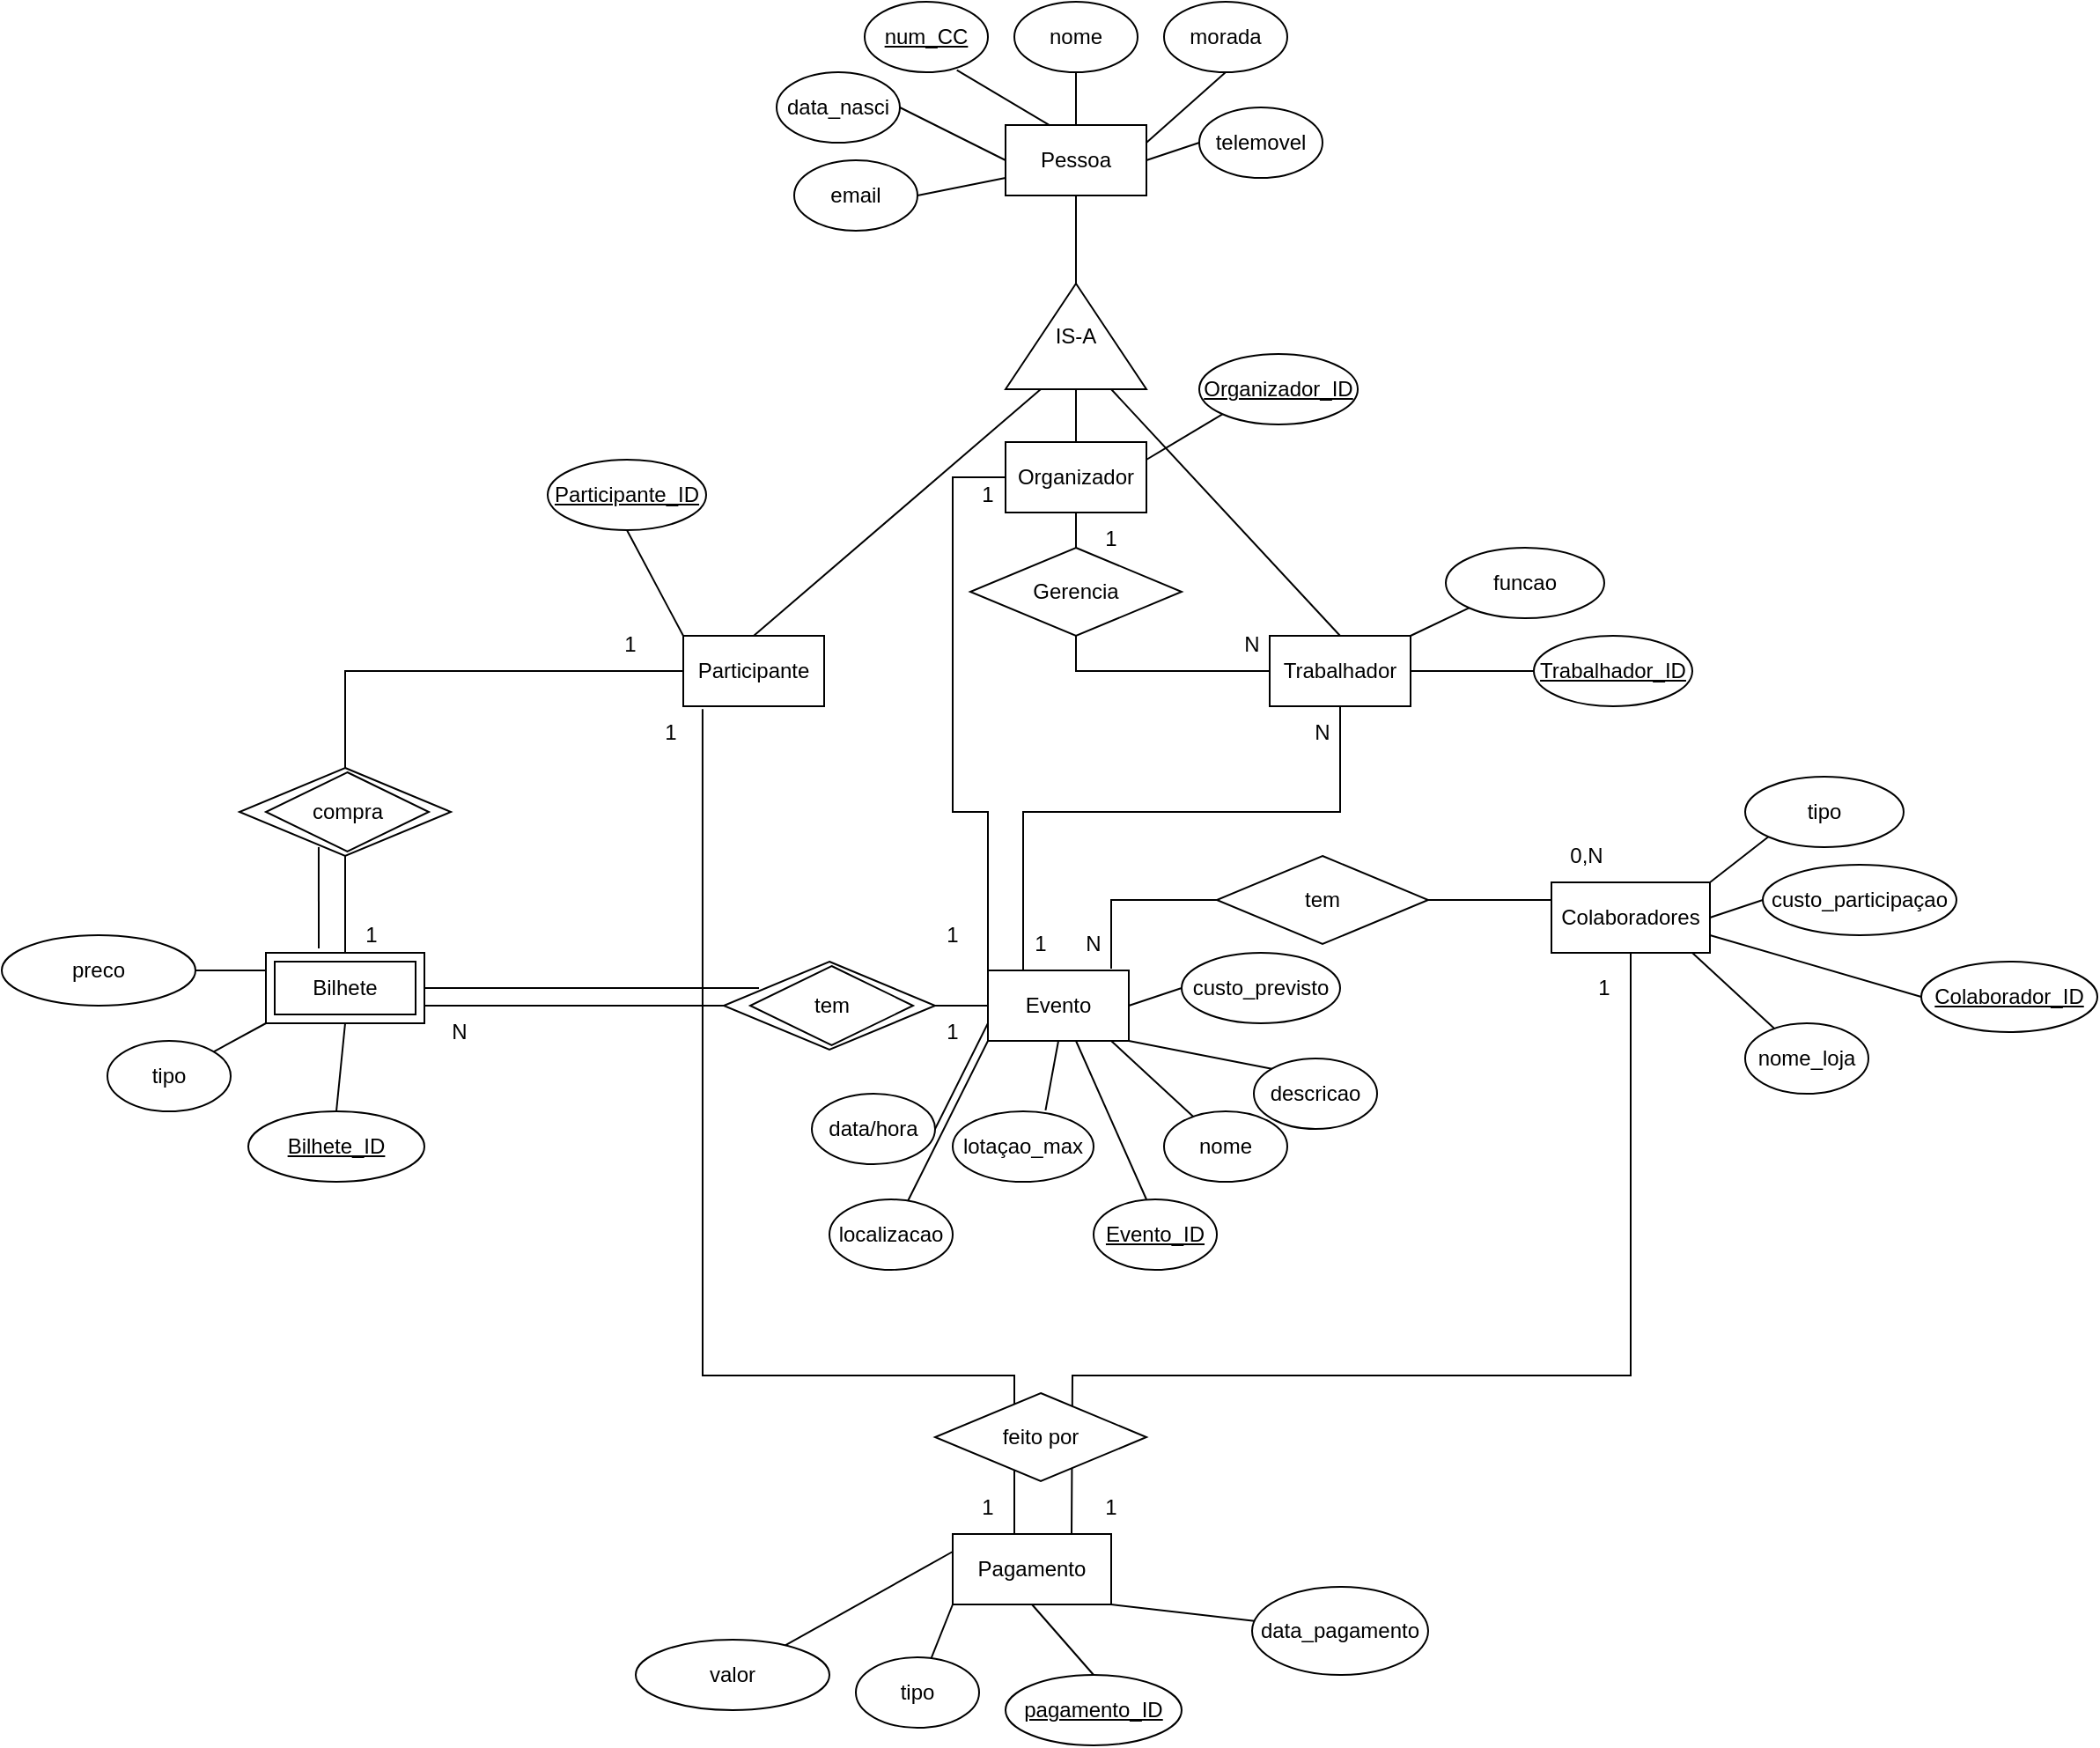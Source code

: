 <mxfile version="24.2.3" type="github">
  <diagram name="Página-1" id="3cGQCuJIK-kt7yurqHKe">
    <mxGraphModel dx="1167" dy="628" grid="1" gridSize="10" guides="1" tooltips="1" connect="1" arrows="1" fold="1" page="1" pageScale="1" pageWidth="827" pageHeight="1169" math="0" shadow="0">
      <root>
        <mxCell id="0" />
        <mxCell id="1" parent="0" />
        <mxCell id="YW-TYtTrtbhsC8BnDn_m-133" value="" style="group" parent="1" vertex="1" connectable="0">
          <mxGeometry x="530" y="40" width="1190" height="990" as="geometry" />
        </mxCell>
        <mxCell id="YW-TYtTrtbhsC8BnDn_m-1" value="Pessoa" style="rounded=0;whiteSpace=wrap;html=1;" parent="YW-TYtTrtbhsC8BnDn_m-133" vertex="1">
          <mxGeometry x="570" y="70" width="80" height="40" as="geometry" />
        </mxCell>
        <mxCell id="YW-TYtTrtbhsC8BnDn_m-2" value="&lt;u&gt;num_CC&lt;/u&gt;" style="ellipse;whiteSpace=wrap;html=1;" parent="YW-TYtTrtbhsC8BnDn_m-133" vertex="1">
          <mxGeometry x="490" width="70" height="40" as="geometry" />
        </mxCell>
        <mxCell id="YW-TYtTrtbhsC8BnDn_m-3" value="nome" style="ellipse;whiteSpace=wrap;html=1;" parent="YW-TYtTrtbhsC8BnDn_m-133" vertex="1">
          <mxGeometry x="575" width="70" height="40" as="geometry" />
        </mxCell>
        <mxCell id="YW-TYtTrtbhsC8BnDn_m-4" value="morada" style="ellipse;whiteSpace=wrap;html=1;" parent="YW-TYtTrtbhsC8BnDn_m-133" vertex="1">
          <mxGeometry x="660" width="70" height="40" as="geometry" />
        </mxCell>
        <mxCell id="YW-TYtTrtbhsC8BnDn_m-5" value="telemovel" style="ellipse;whiteSpace=wrap;html=1;" parent="YW-TYtTrtbhsC8BnDn_m-133" vertex="1">
          <mxGeometry x="680" y="60" width="70" height="40" as="geometry" />
        </mxCell>
        <mxCell id="YW-TYtTrtbhsC8BnDn_m-6" value="data_nasci" style="ellipse;whiteSpace=wrap;html=1;" parent="YW-TYtTrtbhsC8BnDn_m-133" vertex="1">
          <mxGeometry x="440" y="40" width="70" height="40" as="geometry" />
        </mxCell>
        <mxCell id="YW-TYtTrtbhsC8BnDn_m-8" value="email" style="ellipse;whiteSpace=wrap;html=1;" parent="YW-TYtTrtbhsC8BnDn_m-133" vertex="1">
          <mxGeometry x="450" y="90" width="70" height="40" as="geometry" />
        </mxCell>
        <mxCell id="YW-TYtTrtbhsC8BnDn_m-9" value="" style="endArrow=none;html=1;rounded=0;entryX=0.748;entryY=0.969;entryDx=0;entryDy=0;exitX=0.314;exitY=0.004;exitDx=0;exitDy=0;exitPerimeter=0;entryPerimeter=0;" parent="YW-TYtTrtbhsC8BnDn_m-133" source="YW-TYtTrtbhsC8BnDn_m-1" target="YW-TYtTrtbhsC8BnDn_m-2" edge="1">
          <mxGeometry width="50" height="50" relative="1" as="geometry">
            <mxPoint x="1140" y="30" as="sourcePoint" />
            <mxPoint x="1190" y="-20" as="targetPoint" />
          </mxGeometry>
        </mxCell>
        <mxCell id="YW-TYtTrtbhsC8BnDn_m-10" value="" style="endArrow=none;html=1;rounded=0;entryX=0.5;entryY=1;entryDx=0;entryDy=0;exitX=0.5;exitY=0;exitDx=0;exitDy=0;" parent="YW-TYtTrtbhsC8BnDn_m-133" source="YW-TYtTrtbhsC8BnDn_m-1" target="YW-TYtTrtbhsC8BnDn_m-3" edge="1">
          <mxGeometry width="50" height="50" relative="1" as="geometry">
            <mxPoint x="1140" y="85" as="sourcePoint" />
            <mxPoint x="1225" y="-30" as="targetPoint" />
          </mxGeometry>
        </mxCell>
        <mxCell id="YW-TYtTrtbhsC8BnDn_m-11" value="" style="endArrow=none;html=1;rounded=0;entryX=0.5;entryY=1;entryDx=0;entryDy=0;exitX=1;exitY=0.25;exitDx=0;exitDy=0;" parent="YW-TYtTrtbhsC8BnDn_m-133" source="YW-TYtTrtbhsC8BnDn_m-1" target="YW-TYtTrtbhsC8BnDn_m-4" edge="1">
          <mxGeometry width="50" height="50" relative="1" as="geometry">
            <mxPoint x="1140" y="95" as="sourcePoint" />
            <mxPoint x="1210" y="30" as="targetPoint" />
          </mxGeometry>
        </mxCell>
        <mxCell id="YW-TYtTrtbhsC8BnDn_m-12" value="" style="endArrow=none;html=1;rounded=0;entryX=0;entryY=0.5;entryDx=0;entryDy=0;exitX=1;exitY=0.5;exitDx=0;exitDy=0;" parent="YW-TYtTrtbhsC8BnDn_m-133" source="YW-TYtTrtbhsC8BnDn_m-1" target="YW-TYtTrtbhsC8BnDn_m-5" edge="1">
          <mxGeometry width="50" height="50" relative="1" as="geometry">
            <mxPoint x="1180" y="105" as="sourcePoint" />
            <mxPoint x="1210" y="80" as="targetPoint" />
          </mxGeometry>
        </mxCell>
        <mxCell id="YW-TYtTrtbhsC8BnDn_m-14" value="" style="endArrow=none;html=1;rounded=0;entryX=1;entryY=0.5;entryDx=0;entryDy=0;exitX=0;exitY=0.5;exitDx=0;exitDy=0;" parent="YW-TYtTrtbhsC8BnDn_m-133" source="YW-TYtTrtbhsC8BnDn_m-1" target="YW-TYtTrtbhsC8BnDn_m-6" edge="1">
          <mxGeometry width="50" height="50" relative="1" as="geometry">
            <mxPoint x="1180" y="125" as="sourcePoint" />
            <mxPoint x="1212" y="153" as="targetPoint" />
          </mxGeometry>
        </mxCell>
        <mxCell id="YW-TYtTrtbhsC8BnDn_m-15" value="" style="endArrow=none;html=1;rounded=0;exitX=0;exitY=0.75;exitDx=0;exitDy=0;entryX=1;entryY=0.5;entryDx=0;entryDy=0;" parent="YW-TYtTrtbhsC8BnDn_m-133" source="YW-TYtTrtbhsC8BnDn_m-1" target="YW-TYtTrtbhsC8BnDn_m-8" edge="1">
          <mxGeometry width="50" height="50" relative="1" as="geometry">
            <mxPoint x="1145" y="138" as="sourcePoint" />
            <mxPoint x="1190" y="240" as="targetPoint" />
          </mxGeometry>
        </mxCell>
        <mxCell id="YW-TYtTrtbhsC8BnDn_m-17" value="IS-A" style="triangle;whiteSpace=wrap;html=1;direction=north;" parent="YW-TYtTrtbhsC8BnDn_m-133" vertex="1">
          <mxGeometry x="570" y="160" width="80" height="60" as="geometry" />
        </mxCell>
        <mxCell id="YW-TYtTrtbhsC8BnDn_m-19" value="" style="endArrow=none;html=1;rounded=0;entryX=0.5;entryY=1;entryDx=0;entryDy=0;exitX=1;exitY=0.5;exitDx=0;exitDy=0;" parent="YW-TYtTrtbhsC8BnDn_m-133" source="YW-TYtTrtbhsC8BnDn_m-17" target="YW-TYtTrtbhsC8BnDn_m-1" edge="1">
          <mxGeometry width="50" height="50" relative="1" as="geometry">
            <mxPoint x="507" y="190" as="sourcePoint" />
            <mxPoint x="607" y="130" as="targetPoint" />
          </mxGeometry>
        </mxCell>
        <mxCell id="YW-TYtTrtbhsC8BnDn_m-21" value="Participante" style="rounded=0;whiteSpace=wrap;html=1;" parent="YW-TYtTrtbhsC8BnDn_m-133" vertex="1">
          <mxGeometry x="387" y="360" width="80" height="40" as="geometry" />
        </mxCell>
        <mxCell id="YW-TYtTrtbhsC8BnDn_m-22" value="Organizador" style="rounded=0;whiteSpace=wrap;html=1;" parent="YW-TYtTrtbhsC8BnDn_m-133" vertex="1">
          <mxGeometry x="570" y="250" width="80" height="40" as="geometry" />
        </mxCell>
        <mxCell id="YW-TYtTrtbhsC8BnDn_m-23" value="Trabalhador" style="rounded=0;whiteSpace=wrap;html=1;" parent="YW-TYtTrtbhsC8BnDn_m-133" vertex="1">
          <mxGeometry x="720" y="360" width="80" height="40" as="geometry" />
        </mxCell>
        <mxCell id="YW-TYtTrtbhsC8BnDn_m-24" value="" style="endArrow=none;html=1;rounded=0;exitX=0;exitY=0.25;exitDx=0;exitDy=0;entryX=0.5;entryY=0;entryDx=0;entryDy=0;" parent="YW-TYtTrtbhsC8BnDn_m-133" source="YW-TYtTrtbhsC8BnDn_m-17" target="YW-TYtTrtbhsC8BnDn_m-21" edge="1">
          <mxGeometry width="50" height="50" relative="1" as="geometry">
            <mxPoint x="490" y="250" as="sourcePoint" />
            <mxPoint x="440" y="260" as="targetPoint" />
          </mxGeometry>
        </mxCell>
        <mxCell id="YW-TYtTrtbhsC8BnDn_m-26" value="" style="endArrow=none;html=1;rounded=0;exitX=0;exitY=0.75;exitDx=0;exitDy=0;entryX=0.5;entryY=0;entryDx=0;entryDy=0;" parent="YW-TYtTrtbhsC8BnDn_m-133" source="YW-TYtTrtbhsC8BnDn_m-17" target="YW-TYtTrtbhsC8BnDn_m-23" edge="1">
          <mxGeometry width="50" height="50" relative="1" as="geometry">
            <mxPoint x="600" y="230" as="sourcePoint" />
            <mxPoint x="420" y="300" as="targetPoint" />
          </mxGeometry>
        </mxCell>
        <mxCell id="YW-TYtTrtbhsC8BnDn_m-27" value="" style="endArrow=none;html=1;rounded=0;exitX=0;exitY=0.5;exitDx=0;exitDy=0;" parent="YW-TYtTrtbhsC8BnDn_m-133" source="YW-TYtTrtbhsC8BnDn_m-17" target="YW-TYtTrtbhsC8BnDn_m-22" edge="1">
          <mxGeometry width="50" height="50" relative="1" as="geometry">
            <mxPoint x="610" y="240" as="sourcePoint" />
            <mxPoint x="430" y="310" as="targetPoint" />
          </mxGeometry>
        </mxCell>
        <mxCell id="YW-TYtTrtbhsC8BnDn_m-28" value="&lt;u&gt;Participante_ID&lt;/u&gt;" style="ellipse;whiteSpace=wrap;html=1;" parent="YW-TYtTrtbhsC8BnDn_m-133" vertex="1">
          <mxGeometry x="310" y="260" width="90" height="40" as="geometry" />
        </mxCell>
        <mxCell id="YW-TYtTrtbhsC8BnDn_m-29" value="" style="endArrow=none;html=1;rounded=0;exitX=0;exitY=0;exitDx=0;exitDy=0;entryX=0.5;entryY=1;entryDx=0;entryDy=0;" parent="YW-TYtTrtbhsC8BnDn_m-133" source="YW-TYtTrtbhsC8BnDn_m-21" target="YW-TYtTrtbhsC8BnDn_m-28" edge="1">
          <mxGeometry width="50" height="50" relative="1" as="geometry">
            <mxPoint x="420" y="400" as="sourcePoint" />
            <mxPoint x="1040" y="540" as="targetPoint" />
          </mxGeometry>
        </mxCell>
        <mxCell id="YW-TYtTrtbhsC8BnDn_m-30" value="Gerencia" style="rhombus;whiteSpace=wrap;html=1;" parent="YW-TYtTrtbhsC8BnDn_m-133" vertex="1">
          <mxGeometry x="550" y="310" width="120" height="50" as="geometry" />
        </mxCell>
        <mxCell id="YW-TYtTrtbhsC8BnDn_m-32" value="" style="endArrow=none;html=1;rounded=0;entryX=0.5;entryY=1;entryDx=0;entryDy=0;exitX=0.5;exitY=0;exitDx=0;exitDy=0;" parent="YW-TYtTrtbhsC8BnDn_m-133" source="YW-TYtTrtbhsC8BnDn_m-30" target="YW-TYtTrtbhsC8BnDn_m-22" edge="1">
          <mxGeometry width="50" height="50" relative="1" as="geometry">
            <mxPoint x="510" y="340" as="sourcePoint" />
            <mxPoint x="560" y="290" as="targetPoint" />
          </mxGeometry>
        </mxCell>
        <mxCell id="YW-TYtTrtbhsC8BnDn_m-33" value="" style="endArrow=none;html=1;rounded=0;entryX=0;entryY=0.5;entryDx=0;entryDy=0;exitX=0.5;exitY=1;exitDx=0;exitDy=0;" parent="YW-TYtTrtbhsC8BnDn_m-133" source="YW-TYtTrtbhsC8BnDn_m-30" target="YW-TYtTrtbhsC8BnDn_m-23" edge="1">
          <mxGeometry width="50" height="50" relative="1" as="geometry">
            <mxPoint x="410" y="370" as="sourcePoint" />
            <mxPoint x="460" y="320" as="targetPoint" />
            <Array as="points">
              <mxPoint x="610" y="380" />
            </Array>
          </mxGeometry>
        </mxCell>
        <mxCell id="YW-TYtTrtbhsC8BnDn_m-38" value="&lt;u&gt;Trabalhador_ID&lt;/u&gt;" style="ellipse;whiteSpace=wrap;html=1;" parent="YW-TYtTrtbhsC8BnDn_m-133" vertex="1">
          <mxGeometry x="870" y="360" width="90" height="40" as="geometry" />
        </mxCell>
        <mxCell id="YW-TYtTrtbhsC8BnDn_m-39" value="" style="endArrow=none;html=1;rounded=0;exitX=1;exitY=0.5;exitDx=0;exitDy=0;entryX=0;entryY=0.5;entryDx=0;entryDy=0;" parent="YW-TYtTrtbhsC8BnDn_m-133" source="YW-TYtTrtbhsC8BnDn_m-23" target="YW-TYtTrtbhsC8BnDn_m-38" edge="1">
          <mxGeometry width="50" height="50" relative="1" as="geometry">
            <mxPoint x="800" y="390" as="sourcePoint" />
            <mxPoint x="1600" y="640" as="targetPoint" />
          </mxGeometry>
        </mxCell>
        <mxCell id="YW-TYtTrtbhsC8BnDn_m-42" value="funcao" style="ellipse;whiteSpace=wrap;html=1;" parent="YW-TYtTrtbhsC8BnDn_m-133" vertex="1">
          <mxGeometry x="820" y="310" width="90" height="40" as="geometry" />
        </mxCell>
        <mxCell id="YW-TYtTrtbhsC8BnDn_m-43" value="" style="endArrow=none;html=1;rounded=0;exitX=1;exitY=0;exitDx=0;exitDy=0;entryX=0;entryY=1;entryDx=0;entryDy=0;" parent="YW-TYtTrtbhsC8BnDn_m-133" source="YW-TYtTrtbhsC8BnDn_m-23" target="YW-TYtTrtbhsC8BnDn_m-42" edge="1">
          <mxGeometry width="50" height="50" relative="1" as="geometry">
            <mxPoint x="860" y="370" as="sourcePoint" />
            <mxPoint x="910" y="320" as="targetPoint" />
          </mxGeometry>
        </mxCell>
        <mxCell id="YW-TYtTrtbhsC8BnDn_m-44" value="&lt;u&gt;Organizador_ID&lt;/u&gt;" style="ellipse;whiteSpace=wrap;html=1;" parent="YW-TYtTrtbhsC8BnDn_m-133" vertex="1">
          <mxGeometry x="680" y="200" width="90" height="40" as="geometry" />
        </mxCell>
        <mxCell id="YW-TYtTrtbhsC8BnDn_m-45" value="" style="endArrow=none;html=1;rounded=0;entryX=0;entryY=1;entryDx=0;entryDy=0;exitX=1;exitY=0.25;exitDx=0;exitDy=0;" parent="YW-TYtTrtbhsC8BnDn_m-133" source="YW-TYtTrtbhsC8BnDn_m-22" target="YW-TYtTrtbhsC8BnDn_m-44" edge="1">
          <mxGeometry width="50" height="50" relative="1" as="geometry">
            <mxPoint x="860" y="370" as="sourcePoint" />
            <mxPoint x="910" y="320" as="targetPoint" />
          </mxGeometry>
        </mxCell>
        <mxCell id="YW-TYtTrtbhsC8BnDn_m-61" value="Evento" style="rounded=0;whiteSpace=wrap;html=1;" parent="YW-TYtTrtbhsC8BnDn_m-133" vertex="1">
          <mxGeometry x="560" y="550" width="80" height="40" as="geometry" />
        </mxCell>
        <mxCell id="YW-TYtTrtbhsC8BnDn_m-62" value="&lt;u&gt;Evento_ID&lt;/u&gt;" style="ellipse;whiteSpace=wrap;html=1;" parent="YW-TYtTrtbhsC8BnDn_m-133" vertex="1">
          <mxGeometry x="620" y="680" width="70" height="40" as="geometry" />
        </mxCell>
        <mxCell id="YW-TYtTrtbhsC8BnDn_m-63" value="nome" style="ellipse;whiteSpace=wrap;html=1;" parent="YW-TYtTrtbhsC8BnDn_m-133" vertex="1">
          <mxGeometry x="660" y="630" width="70" height="40" as="geometry" />
        </mxCell>
        <mxCell id="YW-TYtTrtbhsC8BnDn_m-64" value="localizacao" style="ellipse;whiteSpace=wrap;html=1;" parent="YW-TYtTrtbhsC8BnDn_m-133" vertex="1">
          <mxGeometry x="470" y="680" width="70" height="40" as="geometry" />
        </mxCell>
        <mxCell id="YW-TYtTrtbhsC8BnDn_m-65" value="custo_previsto" style="ellipse;whiteSpace=wrap;html=1;" parent="YW-TYtTrtbhsC8BnDn_m-133" vertex="1">
          <mxGeometry x="670" y="540" width="90" height="40" as="geometry" />
        </mxCell>
        <mxCell id="YW-TYtTrtbhsC8BnDn_m-66" value="descricao" style="ellipse;whiteSpace=wrap;html=1;" parent="YW-TYtTrtbhsC8BnDn_m-133" vertex="1">
          <mxGeometry x="711" y="600" width="70" height="40" as="geometry" />
        </mxCell>
        <mxCell id="YW-TYtTrtbhsC8BnDn_m-67" value="data/hora" style="ellipse;whiteSpace=wrap;html=1;" parent="YW-TYtTrtbhsC8BnDn_m-133" vertex="1">
          <mxGeometry x="460" y="620" width="70" height="40" as="geometry" />
        </mxCell>
        <mxCell id="YW-TYtTrtbhsC8BnDn_m-68" value="" style="endArrow=none;html=1;rounded=0;" parent="YW-TYtTrtbhsC8BnDn_m-133" edge="1">
          <mxGeometry width="50" height="50" relative="1" as="geometry">
            <mxPoint x="610" y="590" as="sourcePoint" />
            <mxPoint x="650" y="680" as="targetPoint" />
          </mxGeometry>
        </mxCell>
        <mxCell id="YW-TYtTrtbhsC8BnDn_m-69" value="" style="endArrow=none;html=1;rounded=0;" parent="YW-TYtTrtbhsC8BnDn_m-133" target="YW-TYtTrtbhsC8BnDn_m-63" edge="1">
          <mxGeometry width="50" height="50" relative="1" as="geometry">
            <mxPoint x="630" y="590" as="sourcePoint" />
            <mxPoint x="1215" y="450" as="targetPoint" />
          </mxGeometry>
        </mxCell>
        <mxCell id="YW-TYtTrtbhsC8BnDn_m-70" value="" style="endArrow=none;html=1;rounded=0;exitX=0;exitY=1;exitDx=0;exitDy=0;" parent="YW-TYtTrtbhsC8BnDn_m-133" source="YW-TYtTrtbhsC8BnDn_m-61" target="YW-TYtTrtbhsC8BnDn_m-64" edge="1">
          <mxGeometry width="50" height="50" relative="1" as="geometry">
            <mxPoint x="1130" y="575" as="sourcePoint" />
            <mxPoint x="1200" y="510" as="targetPoint" />
          </mxGeometry>
        </mxCell>
        <mxCell id="YW-TYtTrtbhsC8BnDn_m-71" value="" style="endArrow=none;html=1;rounded=0;entryX=0;entryY=0.5;entryDx=0;entryDy=0;exitX=1;exitY=0.5;exitDx=0;exitDy=0;" parent="YW-TYtTrtbhsC8BnDn_m-133" source="YW-TYtTrtbhsC8BnDn_m-61" target="YW-TYtTrtbhsC8BnDn_m-65" edge="1">
          <mxGeometry width="50" height="50" relative="1" as="geometry">
            <mxPoint x="1170" y="585" as="sourcePoint" />
            <mxPoint x="1200" y="560" as="targetPoint" />
          </mxGeometry>
        </mxCell>
        <mxCell id="YW-TYtTrtbhsC8BnDn_m-72" value="" style="endArrow=none;html=1;rounded=0;entryX=0;entryY=0;entryDx=0;entryDy=0;" parent="YW-TYtTrtbhsC8BnDn_m-133" target="YW-TYtTrtbhsC8BnDn_m-66" edge="1">
          <mxGeometry width="50" height="50" relative="1" as="geometry">
            <mxPoint x="640" y="590" as="sourcePoint" />
            <mxPoint x="1202" y="633" as="targetPoint" />
          </mxGeometry>
        </mxCell>
        <mxCell id="YW-TYtTrtbhsC8BnDn_m-73" value="" style="endArrow=none;html=1;rounded=0;exitX=0;exitY=0.75;exitDx=0;exitDy=0;entryX=1;entryY=0.5;entryDx=0;entryDy=0;" parent="YW-TYtTrtbhsC8BnDn_m-133" source="YW-TYtTrtbhsC8BnDn_m-61" target="YW-TYtTrtbhsC8BnDn_m-67" edge="1">
          <mxGeometry width="50" height="50" relative="1" as="geometry">
            <mxPoint x="1135" y="618" as="sourcePoint" />
            <mxPoint x="1180" y="720" as="targetPoint" />
          </mxGeometry>
        </mxCell>
        <mxCell id="YW-TYtTrtbhsC8BnDn_m-74" value="lotaçao_max" style="ellipse;whiteSpace=wrap;html=1;" parent="YW-TYtTrtbhsC8BnDn_m-133" vertex="1">
          <mxGeometry x="540" y="630" width="80" height="40" as="geometry" />
        </mxCell>
        <mxCell id="YW-TYtTrtbhsC8BnDn_m-75" value="" style="endArrow=none;html=1;rounded=0;exitX=0.5;exitY=1;exitDx=0;exitDy=0;entryX=0.659;entryY=-0.014;entryDx=0;entryDy=0;entryPerimeter=0;" parent="YW-TYtTrtbhsC8BnDn_m-133" source="YW-TYtTrtbhsC8BnDn_m-61" target="YW-TYtTrtbhsC8BnDn_m-74" edge="1">
          <mxGeometry width="50" height="50" relative="1" as="geometry">
            <mxPoint x="660" y="640" as="sourcePoint" />
            <mxPoint x="1280" y="780" as="targetPoint" />
          </mxGeometry>
        </mxCell>
        <mxCell id="YW-TYtTrtbhsC8BnDn_m-79" value="" style="endArrow=none;html=1;rounded=0;entryX=0.5;entryY=1;entryDx=0;entryDy=0;exitX=0.25;exitY=0;exitDx=0;exitDy=0;" parent="YW-TYtTrtbhsC8BnDn_m-133" source="YW-TYtTrtbhsC8BnDn_m-61" target="YW-TYtTrtbhsC8BnDn_m-23" edge="1">
          <mxGeometry width="50" height="50" relative="1" as="geometry">
            <mxPoint x="600" y="460" as="sourcePoint" />
            <mxPoint x="910" y="360" as="targetPoint" />
            <Array as="points">
              <mxPoint x="580" y="460" />
              <mxPoint x="760" y="460" />
            </Array>
          </mxGeometry>
        </mxCell>
        <mxCell id="YW-TYtTrtbhsC8BnDn_m-81" value="" style="endArrow=none;html=1;rounded=0;exitX=0;exitY=0.5;exitDx=0;exitDy=0;entryX=0;entryY=0;entryDx=0;entryDy=0;" parent="YW-TYtTrtbhsC8BnDn_m-133" source="YW-TYtTrtbhsC8BnDn_m-22" target="YW-TYtTrtbhsC8BnDn_m-61" edge="1">
          <mxGeometry width="50" height="50" relative="1" as="geometry">
            <mxPoint x="860" y="410" as="sourcePoint" />
            <mxPoint x="540" y="550" as="targetPoint" />
            <Array as="points">
              <mxPoint x="540" y="270" />
              <mxPoint x="540" y="390" />
              <mxPoint x="540" y="460" />
              <mxPoint x="560" y="460" />
            </Array>
          </mxGeometry>
        </mxCell>
        <mxCell id="YW-TYtTrtbhsC8BnDn_m-82" value="Colaboradores" style="rounded=0;whiteSpace=wrap;html=1;" parent="YW-TYtTrtbhsC8BnDn_m-133" vertex="1">
          <mxGeometry x="880" y="500" width="90" height="40" as="geometry" />
        </mxCell>
        <mxCell id="YW-TYtTrtbhsC8BnDn_m-83" value="&lt;u&gt;Colaborador_ID&lt;/u&gt;" style="ellipse;whiteSpace=wrap;html=1;" parent="YW-TYtTrtbhsC8BnDn_m-133" vertex="1">
          <mxGeometry x="1090" y="545" width="100" height="40" as="geometry" />
        </mxCell>
        <mxCell id="YW-TYtTrtbhsC8BnDn_m-84" value="nome_loja" style="ellipse;whiteSpace=wrap;html=1;" parent="YW-TYtTrtbhsC8BnDn_m-133" vertex="1">
          <mxGeometry x="990" y="580" width="70" height="40" as="geometry" />
        </mxCell>
        <mxCell id="YW-TYtTrtbhsC8BnDn_m-86" value="custo_participaçao" style="ellipse;whiteSpace=wrap;html=1;" parent="YW-TYtTrtbhsC8BnDn_m-133" vertex="1">
          <mxGeometry x="1000" y="490" width="110" height="40" as="geometry" />
        </mxCell>
        <mxCell id="YW-TYtTrtbhsC8BnDn_m-89" value="" style="endArrow=none;html=1;rounded=0;exitX=1;exitY=0.75;exitDx=0;exitDy=0;" parent="YW-TYtTrtbhsC8BnDn_m-133" source="YW-TYtTrtbhsC8BnDn_m-82" edge="1">
          <mxGeometry width="50" height="50" relative="1" as="geometry">
            <mxPoint x="1460" y="460" as="sourcePoint" />
            <mxPoint x="1090" y="565" as="targetPoint" />
          </mxGeometry>
        </mxCell>
        <mxCell id="YW-TYtTrtbhsC8BnDn_m-90" value="" style="endArrow=none;html=1;rounded=0;" parent="YW-TYtTrtbhsC8BnDn_m-133" target="YW-TYtTrtbhsC8BnDn_m-84" edge="1">
          <mxGeometry width="50" height="50" relative="1" as="geometry">
            <mxPoint x="960" y="540" as="sourcePoint" />
            <mxPoint x="1545" y="400" as="targetPoint" />
          </mxGeometry>
        </mxCell>
        <mxCell id="YW-TYtTrtbhsC8BnDn_m-92" value="" style="endArrow=none;html=1;rounded=0;entryX=0;entryY=0.5;entryDx=0;entryDy=0;exitX=1;exitY=0.5;exitDx=0;exitDy=0;" parent="YW-TYtTrtbhsC8BnDn_m-133" source="YW-TYtTrtbhsC8BnDn_m-82" target="YW-TYtTrtbhsC8BnDn_m-86" edge="1">
          <mxGeometry width="50" height="50" relative="1" as="geometry">
            <mxPoint x="1500" y="535" as="sourcePoint" />
            <mxPoint x="1530" y="510" as="targetPoint" />
          </mxGeometry>
        </mxCell>
        <mxCell id="YW-TYtTrtbhsC8BnDn_m-98" value="tipo" style="ellipse;whiteSpace=wrap;html=1;" parent="YW-TYtTrtbhsC8BnDn_m-133" vertex="1">
          <mxGeometry x="990" y="440" width="90" height="40" as="geometry" />
        </mxCell>
        <mxCell id="YW-TYtTrtbhsC8BnDn_m-99" value="" style="endArrow=none;html=1;rounded=0;exitX=1;exitY=0;exitDx=0;exitDy=0;entryX=0;entryY=1;entryDx=0;entryDy=0;" parent="YW-TYtTrtbhsC8BnDn_m-133" target="YW-TYtTrtbhsC8BnDn_m-98" edge="1">
          <mxGeometry width="50" height="50" relative="1" as="geometry">
            <mxPoint x="970" y="500" as="sourcePoint" />
            <mxPoint x="1080" y="460" as="targetPoint" />
          </mxGeometry>
        </mxCell>
        <mxCell id="YW-TYtTrtbhsC8BnDn_m-100" value="Bilhete" style="rounded=0;whiteSpace=wrap;html=1;" parent="YW-TYtTrtbhsC8BnDn_m-133" vertex="1">
          <mxGeometry x="150" y="540" width="90" height="40" as="geometry" />
        </mxCell>
        <mxCell id="YW-TYtTrtbhsC8BnDn_m-101" value="&lt;u&gt;Bilhete_ID&lt;/u&gt;" style="ellipse;whiteSpace=wrap;html=1;" parent="YW-TYtTrtbhsC8BnDn_m-133" vertex="1">
          <mxGeometry x="140" y="630" width="100" height="40" as="geometry" />
        </mxCell>
        <mxCell id="YW-TYtTrtbhsC8BnDn_m-102" value="tipo" style="ellipse;whiteSpace=wrap;html=1;" parent="YW-TYtTrtbhsC8BnDn_m-133" vertex="1">
          <mxGeometry x="60" y="590" width="70" height="40" as="geometry" />
        </mxCell>
        <mxCell id="YW-TYtTrtbhsC8BnDn_m-105" value="" style="endArrow=none;html=1;rounded=0;exitX=0;exitY=1;exitDx=0;exitDy=0;" parent="YW-TYtTrtbhsC8BnDn_m-133" source="YW-TYtTrtbhsC8BnDn_m-100" target="YW-TYtTrtbhsC8BnDn_m-102" edge="1">
          <mxGeometry width="50" height="50" relative="1" as="geometry">
            <mxPoint x="90" y="560" as="sourcePoint" />
            <mxPoint x="675" y="420" as="targetPoint" />
          </mxGeometry>
        </mxCell>
        <mxCell id="YW-TYtTrtbhsC8BnDn_m-106" value="" style="endArrow=none;html=1;rounded=0;exitX=1;exitY=0.5;exitDx=0;exitDy=0;" parent="YW-TYtTrtbhsC8BnDn_m-133" source="YW-TYtTrtbhsC8BnDn_m-103" edge="1">
          <mxGeometry width="50" height="50" relative="1" as="geometry">
            <mxPoint x="630" y="555" as="sourcePoint" />
            <mxPoint x="50" y="550" as="targetPoint" />
          </mxGeometry>
        </mxCell>
        <mxCell id="YW-TYtTrtbhsC8BnDn_m-107" value="" style="endArrow=none;html=1;rounded=0;exitX=0;exitY=0.25;exitDx=0;exitDy=0;" parent="YW-TYtTrtbhsC8BnDn_m-133" source="YW-TYtTrtbhsC8BnDn_m-100" target="YW-TYtTrtbhsC8BnDn_m-103" edge="1">
          <mxGeometry width="50" height="50" relative="1" as="geometry">
            <mxPoint x="240" y="560" as="sourcePoint" />
            <mxPoint x="50" y="550" as="targetPoint" />
          </mxGeometry>
        </mxCell>
        <mxCell id="YW-TYtTrtbhsC8BnDn_m-103" value="preco" style="ellipse;whiteSpace=wrap;html=1;" parent="YW-TYtTrtbhsC8BnDn_m-133" vertex="1">
          <mxGeometry y="530" width="110" height="40" as="geometry" />
        </mxCell>
        <mxCell id="YW-TYtTrtbhsC8BnDn_m-108" value="" style="endArrow=none;html=1;rounded=0;entryX=0.5;entryY=1;entryDx=0;entryDy=0;exitX=0.5;exitY=0;exitDx=0;exitDy=0;" parent="YW-TYtTrtbhsC8BnDn_m-133" source="YW-TYtTrtbhsC8BnDn_m-101" target="YW-TYtTrtbhsC8BnDn_m-100" edge="1">
          <mxGeometry width="50" height="50" relative="1" as="geometry">
            <mxPoint x="490" y="580" as="sourcePoint" />
            <mxPoint x="540" y="530" as="targetPoint" />
            <Array as="points" />
          </mxGeometry>
        </mxCell>
        <mxCell id="YW-TYtTrtbhsC8BnDn_m-110" value="" style="endArrow=none;html=1;rounded=0;entryX=0;entryY=0.5;entryDx=0;entryDy=0;exitX=1;exitY=0.75;exitDx=0;exitDy=0;" parent="YW-TYtTrtbhsC8BnDn_m-133" source="YW-TYtTrtbhsC8BnDn_m-100" target="YW-TYtTrtbhsC8BnDn_m-61" edge="1">
          <mxGeometry width="50" height="50" relative="1" as="geometry">
            <mxPoint x="360" y="730" as="sourcePoint" />
            <mxPoint x="410" y="680" as="targetPoint" />
          </mxGeometry>
        </mxCell>
        <mxCell id="YW-TYtTrtbhsC8BnDn_m-111" value="" style="endArrow=none;html=1;rounded=0;entryX=0;entryY=0.5;entryDx=0;entryDy=0;exitX=0.5;exitY=0;exitDx=0;exitDy=0;" parent="YW-TYtTrtbhsC8BnDn_m-133" source="YW-TYtTrtbhsC8BnDn_m-100" target="YW-TYtTrtbhsC8BnDn_m-21" edge="1">
          <mxGeometry width="50" height="50" relative="1" as="geometry">
            <mxPoint x="510" y="540" as="sourcePoint" />
            <mxPoint x="560" y="490" as="targetPoint" />
            <Array as="points">
              <mxPoint x="195" y="380" />
            </Array>
          </mxGeometry>
        </mxCell>
        <mxCell id="YW-TYtTrtbhsC8BnDn_m-120" value="&lt;u&gt;pagamento_ID&lt;/u&gt;" style="ellipse;whiteSpace=wrap;html=1;" parent="YW-TYtTrtbhsC8BnDn_m-133" vertex="1">
          <mxGeometry x="570" y="950" width="100" height="40" as="geometry" />
        </mxCell>
        <mxCell id="YW-TYtTrtbhsC8BnDn_m-121" value="tipo" style="ellipse;whiteSpace=wrap;html=1;" parent="YW-TYtTrtbhsC8BnDn_m-133" vertex="1">
          <mxGeometry x="485" y="940" width="70" height="40" as="geometry" />
        </mxCell>
        <mxCell id="YW-TYtTrtbhsC8BnDn_m-122" value="" style="endArrow=none;html=1;rounded=0;exitX=0;exitY=1;exitDx=0;exitDy=0;" parent="YW-TYtTrtbhsC8BnDn_m-133" target="YW-TYtTrtbhsC8BnDn_m-121" edge="1">
          <mxGeometry width="50" height="50" relative="1" as="geometry">
            <mxPoint x="540" y="910.0" as="sourcePoint" />
            <mxPoint x="1065" y="750" as="targetPoint" />
          </mxGeometry>
        </mxCell>
        <mxCell id="YW-TYtTrtbhsC8BnDn_m-124" value="" style="endArrow=none;html=1;rounded=0;exitX=0;exitY=0.25;exitDx=0;exitDy=0;" parent="YW-TYtTrtbhsC8BnDn_m-133" target="YW-TYtTrtbhsC8BnDn_m-125" edge="1">
          <mxGeometry width="50" height="50" relative="1" as="geometry">
            <mxPoint x="540" y="880.0" as="sourcePoint" />
            <mxPoint x="440" y="880" as="targetPoint" />
          </mxGeometry>
        </mxCell>
        <mxCell id="YW-TYtTrtbhsC8BnDn_m-125" value="valor" style="ellipse;whiteSpace=wrap;html=1;" parent="YW-TYtTrtbhsC8BnDn_m-133" vertex="1">
          <mxGeometry x="360" y="930" width="110" height="40" as="geometry" />
        </mxCell>
        <mxCell id="YW-TYtTrtbhsC8BnDn_m-126" value="" style="endArrow=none;html=1;rounded=0;entryX=0.5;entryY=1;entryDx=0;entryDy=0;exitX=0.5;exitY=0;exitDx=0;exitDy=0;" parent="YW-TYtTrtbhsC8BnDn_m-133" source="YW-TYtTrtbhsC8BnDn_m-120" edge="1">
          <mxGeometry width="50" height="50" relative="1" as="geometry">
            <mxPoint x="880" y="910" as="sourcePoint" />
            <mxPoint x="585" y="910.0" as="targetPoint" />
            <Array as="points" />
          </mxGeometry>
        </mxCell>
        <mxCell id="YW-TYtTrtbhsC8BnDn_m-127" value="data_pagamento" style="ellipse;whiteSpace=wrap;html=1;" parent="YW-TYtTrtbhsC8BnDn_m-133" vertex="1">
          <mxGeometry x="710" y="900" width="100" height="50" as="geometry" />
        </mxCell>
        <mxCell id="YW-TYtTrtbhsC8BnDn_m-128" value="" style="endArrow=none;html=1;rounded=0;exitX=1;exitY=1;exitDx=0;exitDy=0;" parent="YW-TYtTrtbhsC8BnDn_m-133" target="YW-TYtTrtbhsC8BnDn_m-127" edge="1">
          <mxGeometry width="50" height="50" relative="1" as="geometry">
            <mxPoint x="630" y="910.0" as="sourcePoint" />
            <mxPoint x="1330" y="790" as="targetPoint" />
          </mxGeometry>
        </mxCell>
        <mxCell id="YW-TYtTrtbhsC8BnDn_m-131" value="" style="endArrow=none;html=1;rounded=0;exitX=0.75;exitY=0;exitDx=0;exitDy=0;entryX=0.5;entryY=1;entryDx=0;entryDy=0;" parent="YW-TYtTrtbhsC8BnDn_m-133" target="YW-TYtTrtbhsC8BnDn_m-82" edge="1">
          <mxGeometry width="50" height="50" relative="1" as="geometry">
            <mxPoint x="607.5" y="870.0" as="sourcePoint" />
            <mxPoint x="640" y="650" as="targetPoint" />
            <Array as="points">
              <mxPoint x="608" y="780" />
              <mxPoint x="925" y="780" />
            </Array>
          </mxGeometry>
        </mxCell>
        <mxCell id="YW-TYtTrtbhsC8BnDn_m-132" value="" style="endArrow=none;html=1;rounded=0;exitX=0.137;exitY=1.04;exitDx=0;exitDy=0;exitPerimeter=0;entryX=0.75;entryY=1;entryDx=0;entryDy=0;" parent="YW-TYtTrtbhsC8BnDn_m-133" source="YW-TYtTrtbhsC8BnDn_m-21" target="gD-HlXR2sZUO6oj9UbQT-191" edge="1">
          <mxGeometry width="50" height="50" relative="1" as="geometry">
            <mxPoint x="420" y="460" as="sourcePoint" />
            <mxPoint x="580" y="780" as="targetPoint" />
            <Array as="points">
              <mxPoint x="398" y="780" />
              <mxPoint x="575" y="780" />
            </Array>
          </mxGeometry>
        </mxCell>
        <mxCell id="gD-HlXR2sZUO6oj9UbQT-1" value="1" style="text;html=1;align=center;verticalAlign=middle;whiteSpace=wrap;rounded=0;" parent="YW-TYtTrtbhsC8BnDn_m-133" vertex="1">
          <mxGeometry x="530" y="265" width="60" height="30" as="geometry" />
        </mxCell>
        <mxCell id="gD-HlXR2sZUO6oj9UbQT-2" value="1" style="text;html=1;align=center;verticalAlign=middle;whiteSpace=wrap;rounded=0;" parent="YW-TYtTrtbhsC8BnDn_m-133" vertex="1">
          <mxGeometry x="600" y="290" width="60" height="30" as="geometry" />
        </mxCell>
        <mxCell id="gD-HlXR2sZUO6oj9UbQT-3" value="N" style="text;html=1;align=center;verticalAlign=middle;whiteSpace=wrap;rounded=0;" parent="YW-TYtTrtbhsC8BnDn_m-133" vertex="1">
          <mxGeometry x="680" y="350" width="60" height="30" as="geometry" />
        </mxCell>
        <mxCell id="gD-HlXR2sZUO6oj9UbQT-4" value="1" style="text;html=1;align=center;verticalAlign=middle;whiteSpace=wrap;rounded=0;" parent="YW-TYtTrtbhsC8BnDn_m-133" vertex="1">
          <mxGeometry x="510" y="515" width="60" height="30" as="geometry" />
        </mxCell>
        <mxCell id="gD-HlXR2sZUO6oj9UbQT-183" value="1" style="text;html=1;align=center;verticalAlign=middle;whiteSpace=wrap;rounded=0;" parent="YW-TYtTrtbhsC8BnDn_m-133" vertex="1">
          <mxGeometry x="510" y="570" width="60" height="30" as="geometry" />
        </mxCell>
        <mxCell id="gD-HlXR2sZUO6oj9UbQT-184" value="N" style="text;html=1;align=center;verticalAlign=middle;whiteSpace=wrap;rounded=0;" parent="YW-TYtTrtbhsC8BnDn_m-133" vertex="1">
          <mxGeometry x="230" y="570" width="60" height="30" as="geometry" />
        </mxCell>
        <mxCell id="gD-HlXR2sZUO6oj9UbQT-189" value="1" style="text;html=1;align=center;verticalAlign=middle;whiteSpace=wrap;rounded=0;" parent="YW-TYtTrtbhsC8BnDn_m-133" vertex="1">
          <mxGeometry x="327" y="350" width="60" height="30" as="geometry" />
        </mxCell>
        <mxCell id="gD-HlXR2sZUO6oj9UbQT-190" value="1" style="text;html=1;align=center;verticalAlign=middle;whiteSpace=wrap;rounded=0;" parent="YW-TYtTrtbhsC8BnDn_m-133" vertex="1">
          <mxGeometry x="180" y="515" width="60" height="30" as="geometry" />
        </mxCell>
        <mxCell id="gD-HlXR2sZUO6oj9UbQT-192" value="1" style="text;html=1;align=center;verticalAlign=middle;whiteSpace=wrap;rounded=0;" parent="YW-TYtTrtbhsC8BnDn_m-133" vertex="1">
          <mxGeometry x="350" y="400" width="60" height="30" as="geometry" />
        </mxCell>
        <mxCell id="gD-HlXR2sZUO6oj9UbQT-191" value="1" style="text;html=1;align=center;verticalAlign=middle;whiteSpace=wrap;rounded=0;" parent="YW-TYtTrtbhsC8BnDn_m-133" vertex="1">
          <mxGeometry x="530" y="840" width="60" height="30" as="geometry" />
        </mxCell>
        <mxCell id="gD-HlXR2sZUO6oj9UbQT-194" value="1" style="text;html=1;align=center;verticalAlign=middle;whiteSpace=wrap;rounded=0;" parent="YW-TYtTrtbhsC8BnDn_m-133" vertex="1">
          <mxGeometry x="880" y="545" width="60" height="30" as="geometry" />
        </mxCell>
        <mxCell id="gD-HlXR2sZUO6oj9UbQT-193" value="1" style="text;html=1;align=center;verticalAlign=middle;whiteSpace=wrap;rounded=0;" parent="YW-TYtTrtbhsC8BnDn_m-133" vertex="1">
          <mxGeometry x="600" y="840" width="60" height="30" as="geometry" />
        </mxCell>
        <mxCell id="gD-HlXR2sZUO6oj9UbQT-196" value="0,N" style="text;html=1;align=center;verticalAlign=middle;whiteSpace=wrap;rounded=0;" parent="YW-TYtTrtbhsC8BnDn_m-133" vertex="1">
          <mxGeometry x="870" y="470" width="60" height="30" as="geometry" />
        </mxCell>
        <mxCell id="gD-HlXR2sZUO6oj9UbQT-197" value="1" style="text;html=1;align=center;verticalAlign=middle;whiteSpace=wrap;rounded=0;" parent="YW-TYtTrtbhsC8BnDn_m-133" vertex="1">
          <mxGeometry x="560" y="520" width="60" height="30" as="geometry" />
        </mxCell>
        <mxCell id="gD-HlXR2sZUO6oj9UbQT-198" value="N" style="text;html=1;align=center;verticalAlign=middle;whiteSpace=wrap;rounded=0;" parent="YW-TYtTrtbhsC8BnDn_m-133" vertex="1">
          <mxGeometry x="590" y="520" width="60" height="30" as="geometry" />
        </mxCell>
        <mxCell id="gD-HlXR2sZUO6oj9UbQT-298" value="N" style="text;html=1;align=center;verticalAlign=middle;whiteSpace=wrap;rounded=0;" parent="YW-TYtTrtbhsC8BnDn_m-133" vertex="1">
          <mxGeometry x="720" y="400" width="60" height="30" as="geometry" />
        </mxCell>
        <mxCell id="gD-HlXR2sZUO6oj9UbQT-399" value="feito por" style="rhombus;whiteSpace=wrap;html=1;" parent="YW-TYtTrtbhsC8BnDn_m-133" vertex="1">
          <mxGeometry x="530" y="790" width="120" height="50" as="geometry" />
        </mxCell>
        <mxCell id="gD-HlXR2sZUO6oj9UbQT-502" value="compra" style="rhombus;whiteSpace=wrap;html=1;" parent="YW-TYtTrtbhsC8BnDn_m-133" vertex="1">
          <mxGeometry x="135" y="435" width="120" height="50" as="geometry" />
        </mxCell>
        <mxCell id="gD-HlXR2sZUO6oj9UbQT-503" value="Bilhete" style="rounded=0;whiteSpace=wrap;html=1;" parent="YW-TYtTrtbhsC8BnDn_m-133" vertex="1">
          <mxGeometry x="155" y="545" width="80" height="30" as="geometry" />
        </mxCell>
        <mxCell id="gD-HlXR2sZUO6oj9UbQT-504" value="Pagamento" style="rounded=0;whiteSpace=wrap;html=1;" parent="YW-TYtTrtbhsC8BnDn_m-133" vertex="1">
          <mxGeometry x="540" y="870" width="90" height="40" as="geometry" />
        </mxCell>
        <mxCell id="HkKde78jTaa6Y9riCijL-1" value="compra" style="rhombus;whiteSpace=wrap;html=1;" parent="YW-TYtTrtbhsC8BnDn_m-133" vertex="1">
          <mxGeometry x="150" y="437.5" width="92.5" height="45" as="geometry" />
        </mxCell>
        <mxCell id="HkKde78jTaa6Y9riCijL-6" value="compra" style="rhombus;whiteSpace=wrap;html=1;" parent="YW-TYtTrtbhsC8BnDn_m-133" vertex="1">
          <mxGeometry x="410" y="545" width="120" height="50" as="geometry" />
        </mxCell>
        <mxCell id="HkKde78jTaa6Y9riCijL-7" value="tem" style="rhombus;whiteSpace=wrap;html=1;" parent="YW-TYtTrtbhsC8BnDn_m-133" vertex="1">
          <mxGeometry x="425" y="547.5" width="92.5" height="45" as="geometry" />
        </mxCell>
        <mxCell id="HkKde78jTaa6Y9riCijL-8" value="" style="endArrow=none;html=1;rounded=0;exitX=1;exitY=0.5;exitDx=0;exitDy=0;" parent="YW-TYtTrtbhsC8BnDn_m-133" source="YW-TYtTrtbhsC8BnDn_m-100" edge="1">
          <mxGeometry width="50" height="50" relative="1" as="geometry">
            <mxPoint x="250" y="580" as="sourcePoint" />
            <mxPoint x="430" y="560" as="targetPoint" />
          </mxGeometry>
        </mxCell>
        <mxCell id="HkKde78jTaa6Y9riCijL-9" value="" style="endArrow=none;html=1;rounded=0;entryX=0.324;entryY=0.944;entryDx=0;entryDy=0;entryPerimeter=0;exitX=0;exitY=0.75;exitDx=0;exitDy=0;" parent="YW-TYtTrtbhsC8BnDn_m-133" source="gD-HlXR2sZUO6oj9UbQT-190" target="HkKde78jTaa6Y9riCijL-1" edge="1">
          <mxGeometry width="50" height="50" relative="1" as="geometry">
            <mxPoint x="184" y="545" as="sourcePoint" />
            <mxPoint x="540" y="440" as="targetPoint" />
          </mxGeometry>
        </mxCell>
        <mxCell id="kEe-a_WHWCaevmSp1xxC-1" value="tem" style="rhombus;whiteSpace=wrap;html=1;" vertex="1" parent="YW-TYtTrtbhsC8BnDn_m-133">
          <mxGeometry x="690" y="485" width="120" height="50" as="geometry" />
        </mxCell>
        <mxCell id="kEe-a_WHWCaevmSp1xxC-9" value="" style="endArrow=none;html=1;rounded=0;exitX=0;exitY=0.75;exitDx=0;exitDy=0;entryX=0;entryY=0.5;entryDx=0;entryDy=0;" edge="1" parent="YW-TYtTrtbhsC8BnDn_m-133" target="kEe-a_WHWCaevmSp1xxC-1">
          <mxGeometry width="50" height="50" relative="1" as="geometry">
            <mxPoint x="630" y="549" as="sourcePoint" />
            <mxPoint x="630" y="510" as="targetPoint" />
            <Array as="points">
              <mxPoint x="630" y="510" />
            </Array>
          </mxGeometry>
        </mxCell>
        <mxCell id="kEe-a_WHWCaevmSp1xxC-10" value="" style="endArrow=none;html=1;rounded=0;" edge="1" parent="YW-TYtTrtbhsC8BnDn_m-133">
          <mxGeometry width="50" height="50" relative="1" as="geometry">
            <mxPoint x="880" y="510" as="sourcePoint" />
            <mxPoint x="810" y="510" as="targetPoint" />
          </mxGeometry>
        </mxCell>
      </root>
    </mxGraphModel>
  </diagram>
</mxfile>
